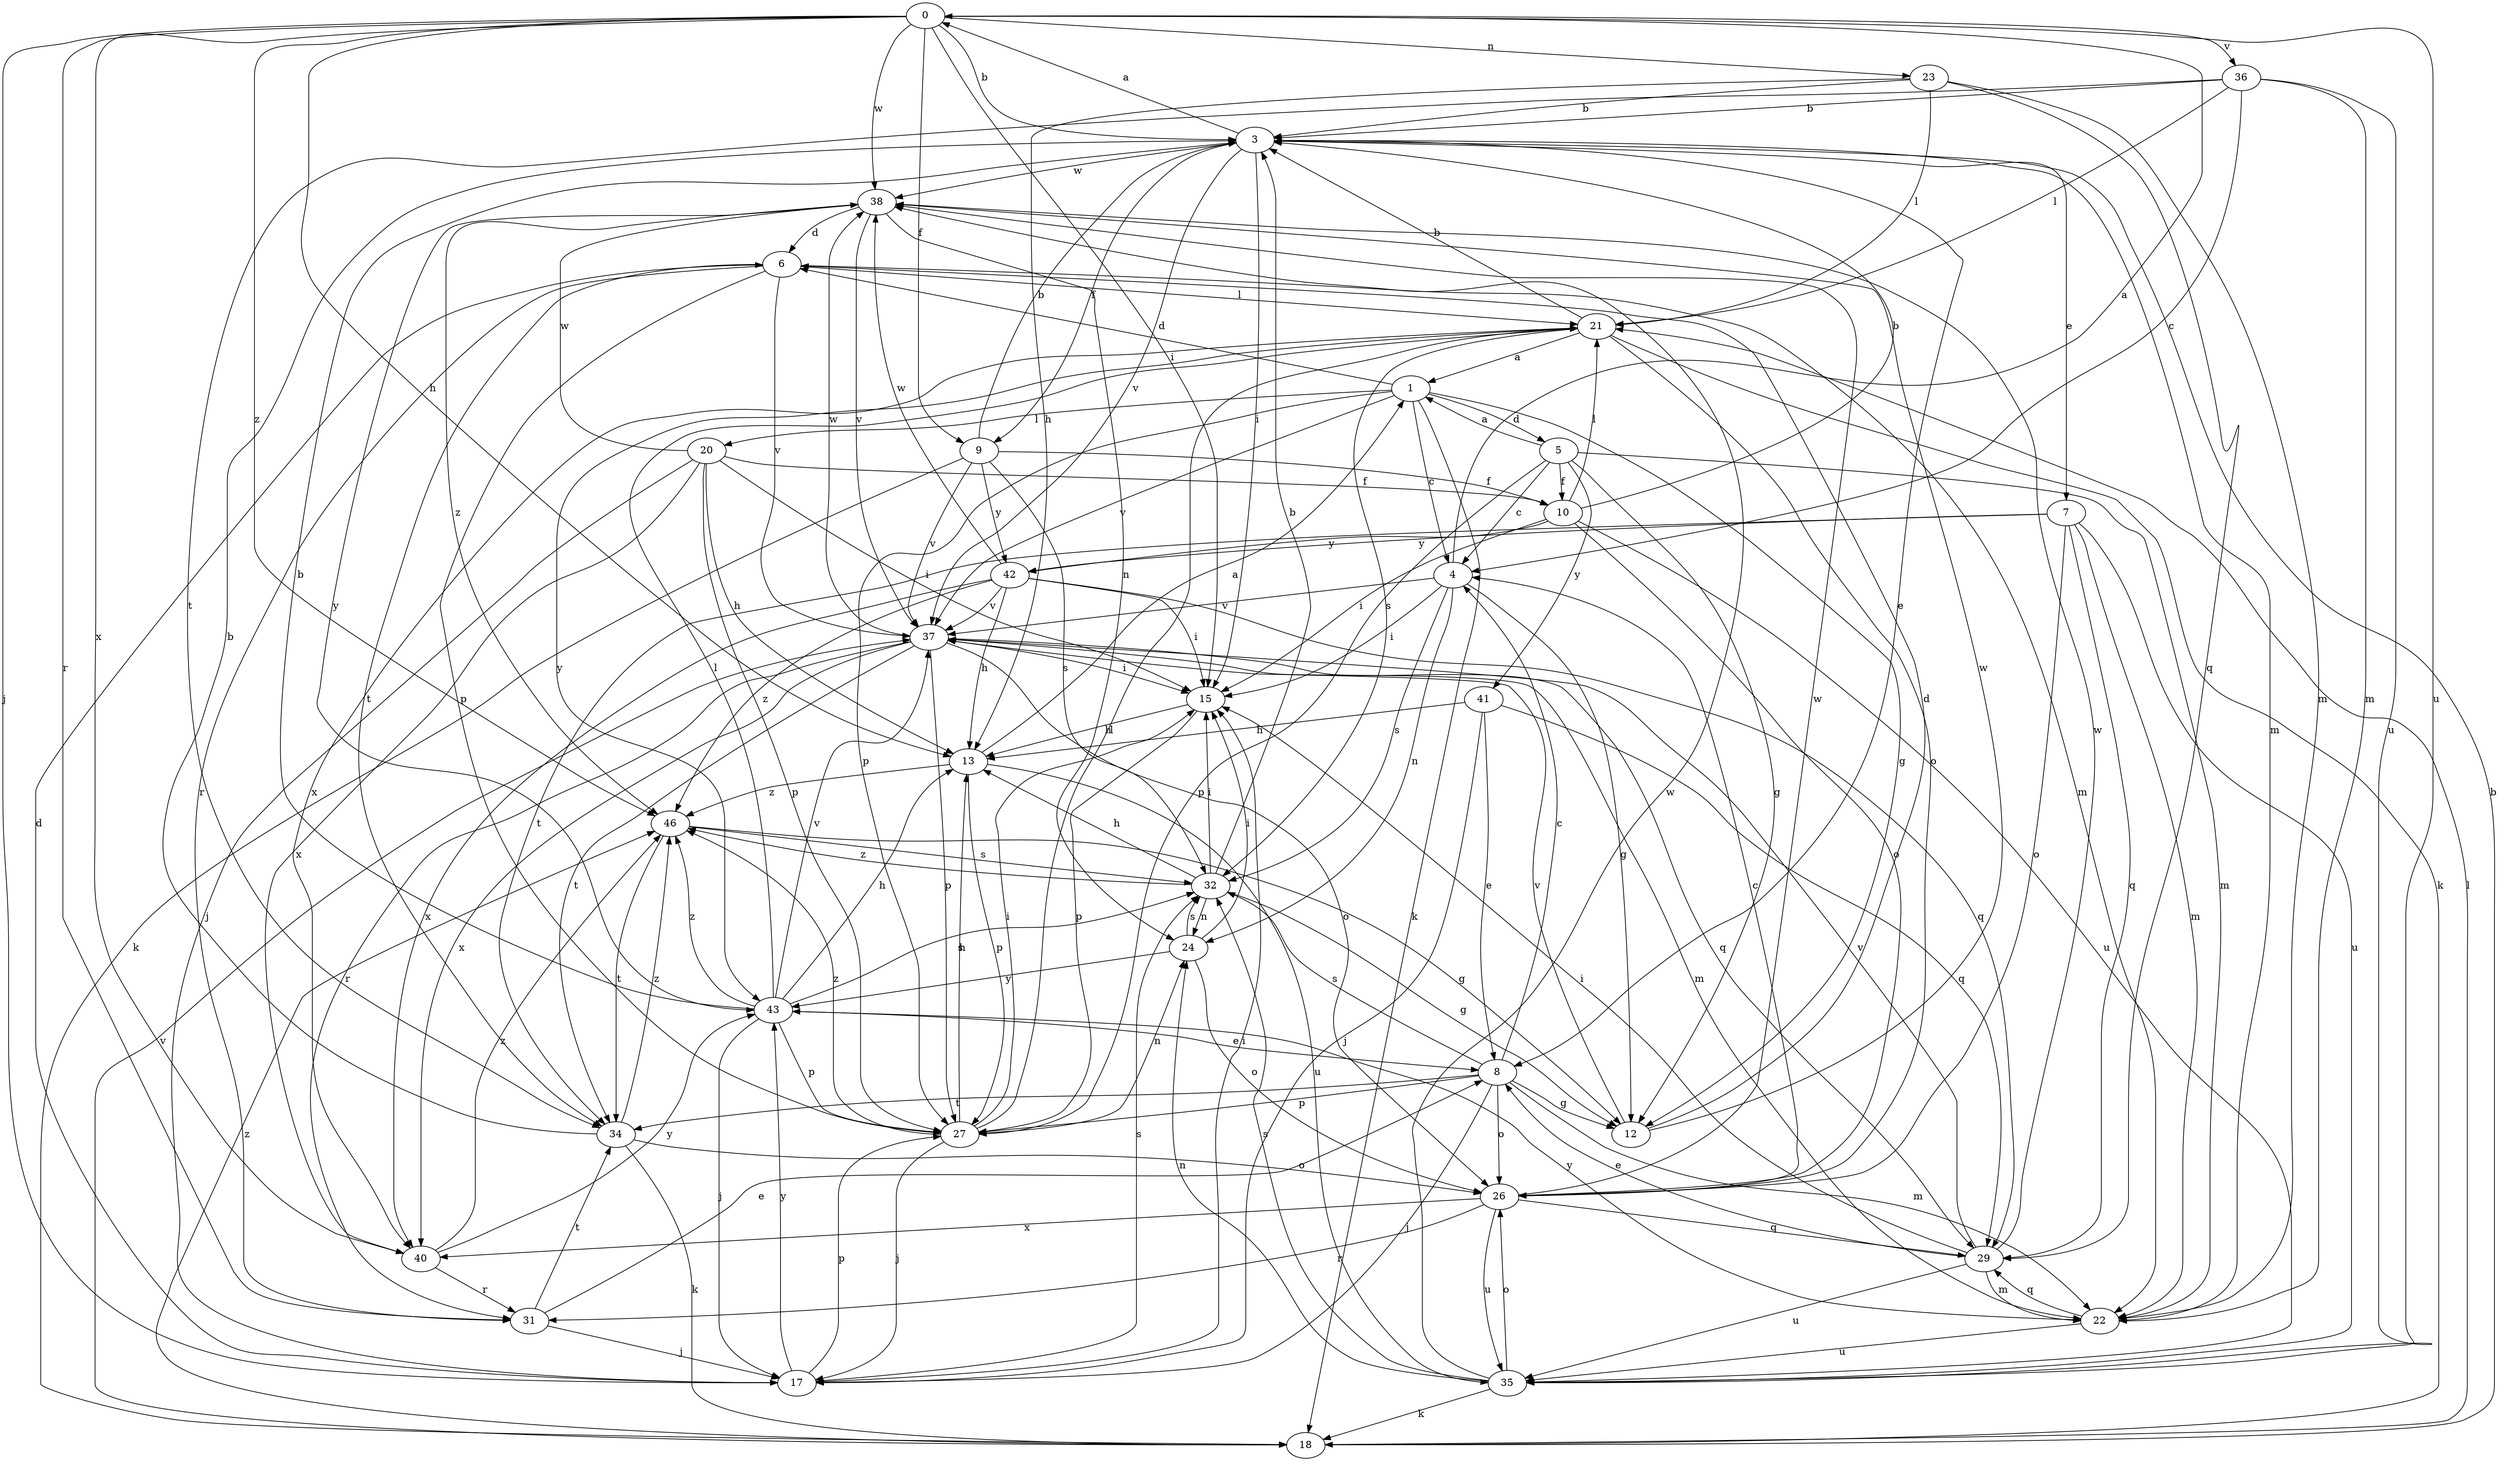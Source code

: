 strict digraph  {
0;
1;
3;
4;
5;
6;
7;
8;
9;
10;
12;
13;
15;
17;
18;
20;
21;
22;
23;
24;
26;
27;
29;
31;
32;
34;
35;
36;
37;
38;
40;
41;
42;
43;
46;
0 -> 3  [label=b];
0 -> 9  [label=f];
0 -> 13  [label=h];
0 -> 15  [label=i];
0 -> 17  [label=j];
0 -> 23  [label=n];
0 -> 31  [label=r];
0 -> 35  [label=u];
0 -> 36  [label=v];
0 -> 38  [label=w];
0 -> 40  [label=x];
0 -> 46  [label=z];
1 -> 4  [label=c];
1 -> 5  [label=d];
1 -> 6  [label=d];
1 -> 12  [label=g];
1 -> 18  [label=k];
1 -> 20  [label=l];
1 -> 27  [label=p];
1 -> 37  [label=v];
3 -> 0  [label=a];
3 -> 7  [label=e];
3 -> 8  [label=e];
3 -> 9  [label=f];
3 -> 15  [label=i];
3 -> 22  [label=m];
3 -> 37  [label=v];
3 -> 38  [label=w];
4 -> 0  [label=a];
4 -> 12  [label=g];
4 -> 15  [label=i];
4 -> 24  [label=n];
4 -> 32  [label=s];
4 -> 37  [label=v];
5 -> 1  [label=a];
5 -> 4  [label=c];
5 -> 10  [label=f];
5 -> 12  [label=g];
5 -> 22  [label=m];
5 -> 27  [label=p];
5 -> 41  [label=y];
6 -> 21  [label=l];
6 -> 22  [label=m];
6 -> 27  [label=p];
6 -> 31  [label=r];
6 -> 34  [label=t];
6 -> 37  [label=v];
7 -> 22  [label=m];
7 -> 26  [label=o];
7 -> 29  [label=q];
7 -> 34  [label=t];
7 -> 35  [label=u];
7 -> 42  [label=y];
8 -> 4  [label=c];
8 -> 12  [label=g];
8 -> 17  [label=j];
8 -> 22  [label=m];
8 -> 26  [label=o];
8 -> 27  [label=p];
8 -> 32  [label=s];
8 -> 34  [label=t];
9 -> 3  [label=b];
9 -> 10  [label=f];
9 -> 18  [label=k];
9 -> 32  [label=s];
9 -> 37  [label=v];
9 -> 42  [label=y];
10 -> 3  [label=b];
10 -> 15  [label=i];
10 -> 21  [label=l];
10 -> 26  [label=o];
10 -> 35  [label=u];
10 -> 42  [label=y];
12 -> 6  [label=d];
12 -> 37  [label=v];
12 -> 38  [label=w];
13 -> 1  [label=a];
13 -> 27  [label=p];
13 -> 35  [label=u];
13 -> 46  [label=z];
15 -> 13  [label=h];
15 -> 27  [label=p];
17 -> 6  [label=d];
17 -> 15  [label=i];
17 -> 27  [label=p];
17 -> 32  [label=s];
17 -> 43  [label=y];
18 -> 3  [label=b];
18 -> 21  [label=l];
18 -> 37  [label=v];
18 -> 46  [label=z];
20 -> 10  [label=f];
20 -> 13  [label=h];
20 -> 15  [label=i];
20 -> 17  [label=j];
20 -> 27  [label=p];
20 -> 38  [label=w];
20 -> 40  [label=x];
21 -> 1  [label=a];
21 -> 3  [label=b];
21 -> 18  [label=k];
21 -> 26  [label=o];
21 -> 32  [label=s];
21 -> 40  [label=x];
21 -> 43  [label=y];
22 -> 29  [label=q];
22 -> 35  [label=u];
22 -> 43  [label=y];
23 -> 3  [label=b];
23 -> 13  [label=h];
23 -> 21  [label=l];
23 -> 22  [label=m];
23 -> 29  [label=q];
24 -> 15  [label=i];
24 -> 26  [label=o];
24 -> 32  [label=s];
24 -> 43  [label=y];
26 -> 4  [label=c];
26 -> 29  [label=q];
26 -> 31  [label=r];
26 -> 35  [label=u];
26 -> 38  [label=w];
26 -> 40  [label=x];
27 -> 13  [label=h];
27 -> 15  [label=i];
27 -> 17  [label=j];
27 -> 21  [label=l];
27 -> 24  [label=n];
27 -> 46  [label=z];
29 -> 8  [label=e];
29 -> 15  [label=i];
29 -> 22  [label=m];
29 -> 35  [label=u];
29 -> 37  [label=v];
29 -> 38  [label=w];
31 -> 8  [label=e];
31 -> 17  [label=j];
31 -> 34  [label=t];
32 -> 3  [label=b];
32 -> 12  [label=g];
32 -> 13  [label=h];
32 -> 15  [label=i];
32 -> 24  [label=n];
32 -> 46  [label=z];
34 -> 3  [label=b];
34 -> 18  [label=k];
34 -> 26  [label=o];
34 -> 46  [label=z];
35 -> 18  [label=k];
35 -> 24  [label=n];
35 -> 26  [label=o];
35 -> 32  [label=s];
35 -> 38  [label=w];
36 -> 3  [label=b];
36 -> 4  [label=c];
36 -> 21  [label=l];
36 -> 22  [label=m];
36 -> 34  [label=t];
36 -> 35  [label=u];
37 -> 15  [label=i];
37 -> 22  [label=m];
37 -> 26  [label=o];
37 -> 27  [label=p];
37 -> 29  [label=q];
37 -> 31  [label=r];
37 -> 34  [label=t];
37 -> 38  [label=w];
37 -> 40  [label=x];
38 -> 6  [label=d];
38 -> 24  [label=n];
38 -> 37  [label=v];
38 -> 43  [label=y];
38 -> 46  [label=z];
40 -> 31  [label=r];
40 -> 43  [label=y];
40 -> 46  [label=z];
41 -> 8  [label=e];
41 -> 13  [label=h];
41 -> 17  [label=j];
41 -> 29  [label=q];
42 -> 13  [label=h];
42 -> 15  [label=i];
42 -> 29  [label=q];
42 -> 37  [label=v];
42 -> 38  [label=w];
42 -> 40  [label=x];
42 -> 46  [label=z];
43 -> 3  [label=b];
43 -> 8  [label=e];
43 -> 13  [label=h];
43 -> 17  [label=j];
43 -> 21  [label=l];
43 -> 27  [label=p];
43 -> 32  [label=s];
43 -> 37  [label=v];
43 -> 46  [label=z];
46 -> 12  [label=g];
46 -> 32  [label=s];
46 -> 34  [label=t];
}
